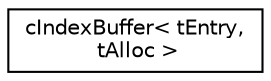 digraph "Graphical Class Hierarchy"
{
 // LATEX_PDF_SIZE
  edge [fontname="Helvetica",fontsize="10",labelfontname="Helvetica",labelfontsize="10"];
  node [fontname="Helvetica",fontsize="10",shape=record];
  rankdir="LR";
  Node0 [label="cIndexBuffer\< tEntry,\l tAlloc \>",height=0.2,width=0.4,color="black", fillcolor="white", style="filled",URL="$classc_index_buffer.html",tooltip=" "];
}
